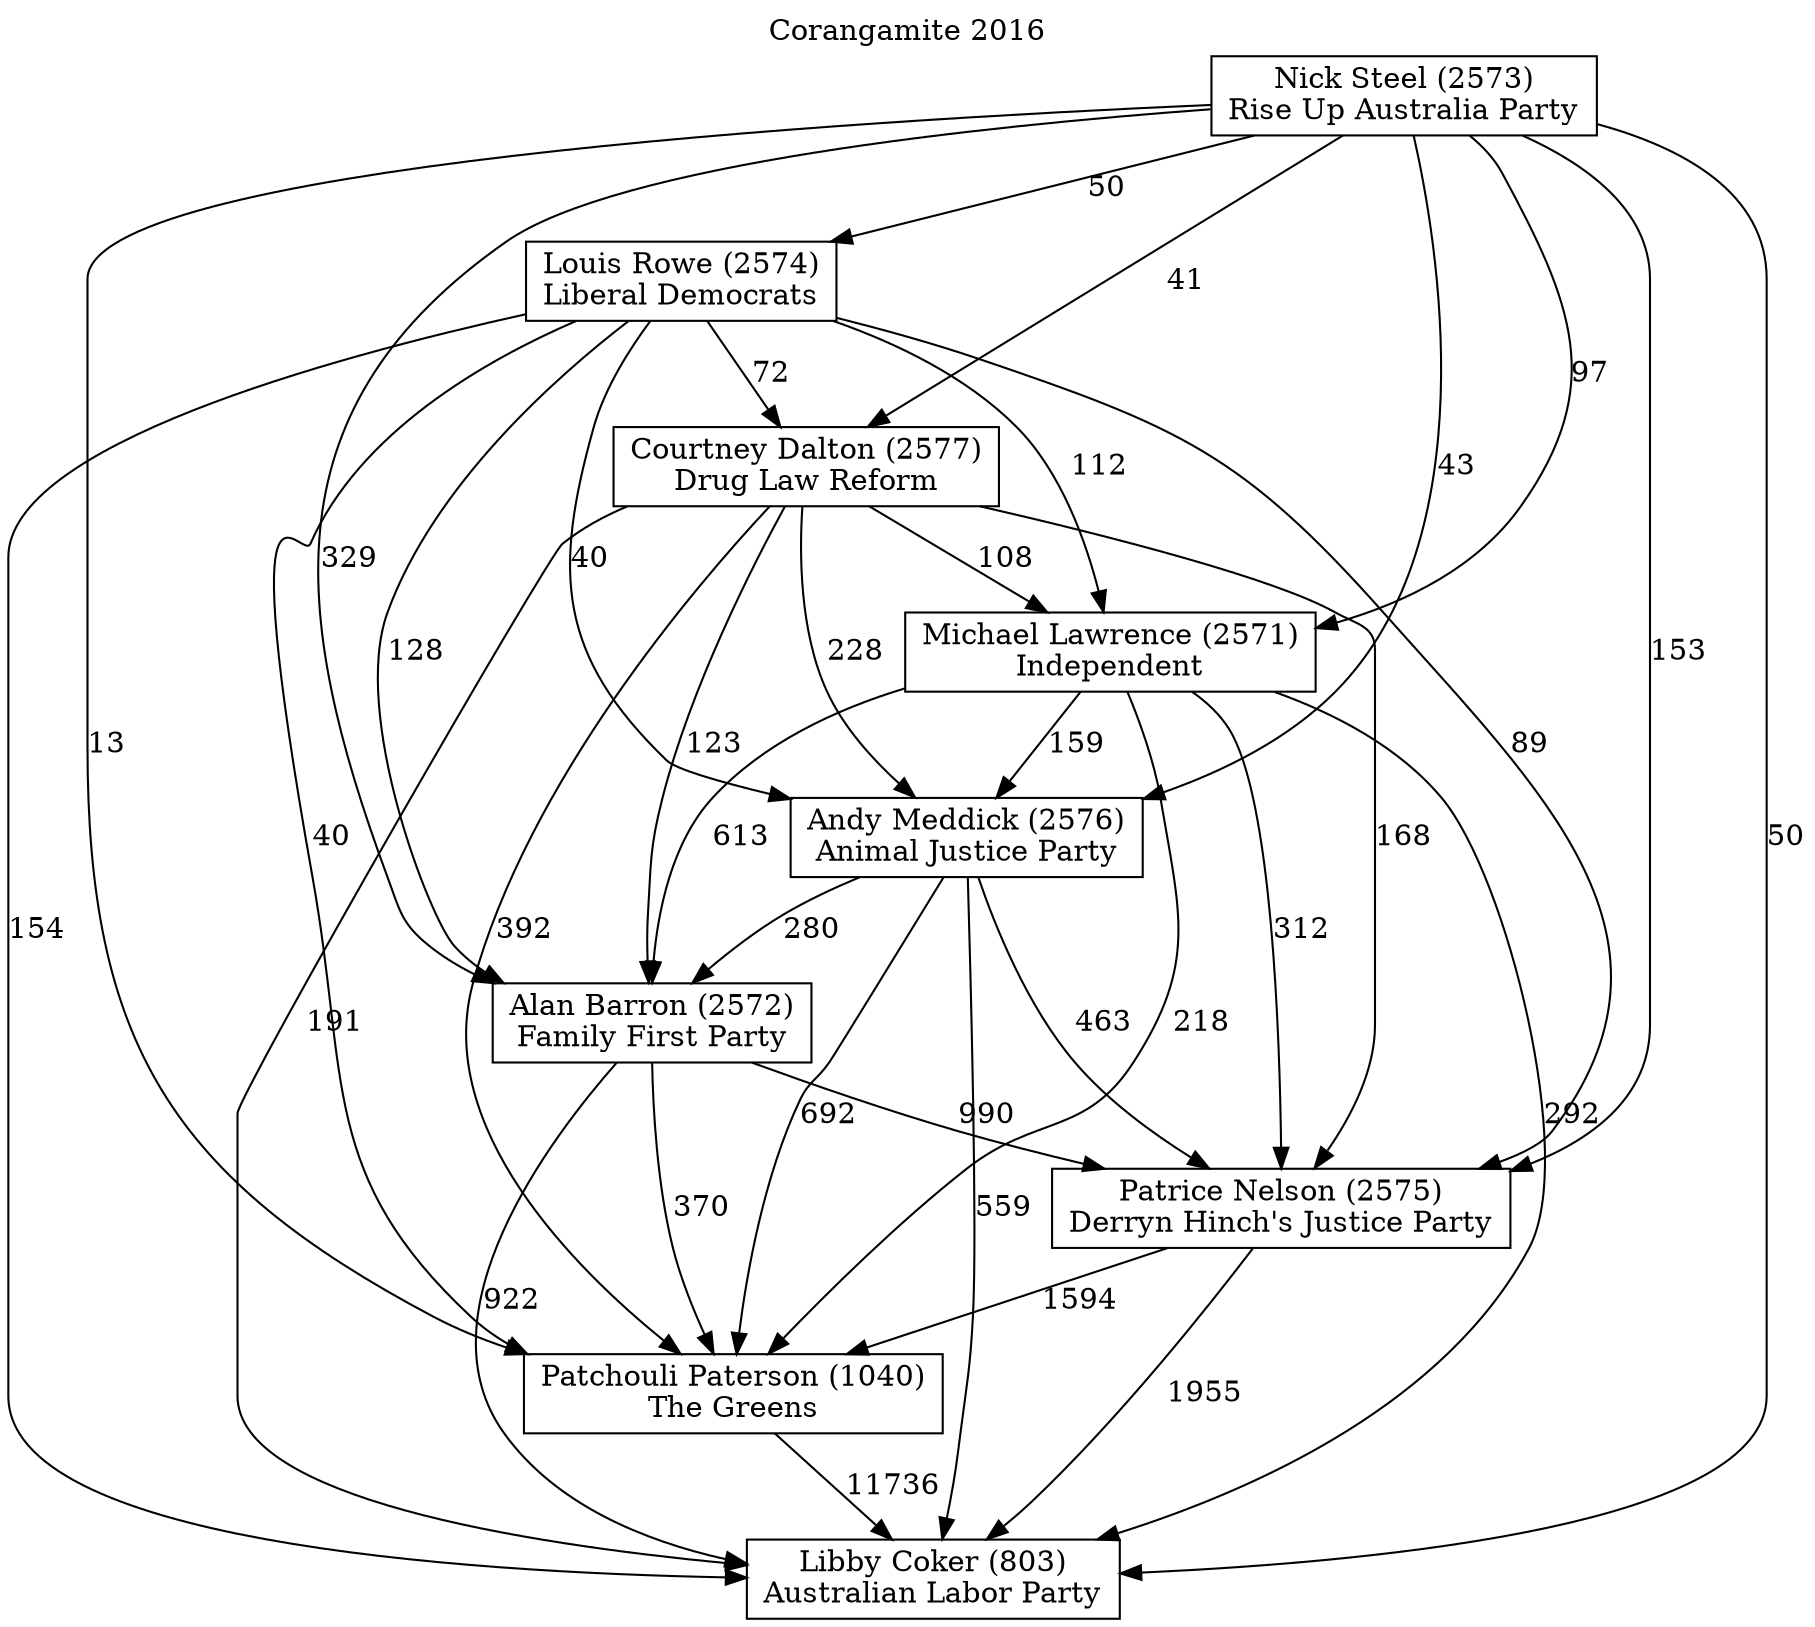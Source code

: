 // House preference flow
digraph "Libby Coker (803)_Corangamite_2016" {
	graph [label="Corangamite 2016" labelloc=t mclimit=10]
	node [shape=box]
	"Alan Barron (2572)" [label="Alan Barron (2572)
Family First Party"]
	"Andy Meddick (2576)" [label="Andy Meddick (2576)
Animal Justice Party"]
	"Courtney Dalton (2577)" [label="Courtney Dalton (2577)
Drug Law Reform"]
	"Libby Coker (803)" [label="Libby Coker (803)
Australian Labor Party"]
	"Louis Rowe (2574)" [label="Louis Rowe (2574)
Liberal Democrats"]
	"Michael Lawrence (2571)" [label="Michael Lawrence (2571)
Independent"]
	"Nick Steel (2573)" [label="Nick Steel (2573)
Rise Up Australia Party"]
	"Patchouli Paterson (1040)" [label="Patchouli Paterson (1040)
The Greens"]
	"Patrice Nelson (2575)" [label="Patrice Nelson (2575)
Derryn Hinch's Justice Party"]
	"Alan Barron (2572)" -> "Libby Coker (803)" [label=922]
	"Alan Barron (2572)" -> "Patchouli Paterson (1040)" [label=370]
	"Alan Barron (2572)" -> "Patrice Nelson (2575)" [label=990]
	"Andy Meddick (2576)" -> "Alan Barron (2572)" [label=280]
	"Andy Meddick (2576)" -> "Libby Coker (803)" [label=559]
	"Andy Meddick (2576)" -> "Patchouli Paterson (1040)" [label=692]
	"Andy Meddick (2576)" -> "Patrice Nelson (2575)" [label=463]
	"Courtney Dalton (2577)" -> "Alan Barron (2572)" [label=123]
	"Courtney Dalton (2577)" -> "Andy Meddick (2576)" [label=228]
	"Courtney Dalton (2577)" -> "Libby Coker (803)" [label=191]
	"Courtney Dalton (2577)" -> "Michael Lawrence (2571)" [label=108]
	"Courtney Dalton (2577)" -> "Patchouli Paterson (1040)" [label=392]
	"Courtney Dalton (2577)" -> "Patrice Nelson (2575)" [label=168]
	"Louis Rowe (2574)" -> "Alan Barron (2572)" [label=128]
	"Louis Rowe (2574)" -> "Andy Meddick (2576)" [label=40]
	"Louis Rowe (2574)" -> "Courtney Dalton (2577)" [label=72]
	"Louis Rowe (2574)" -> "Libby Coker (803)" [label=154]
	"Louis Rowe (2574)" -> "Michael Lawrence (2571)" [label=112]
	"Louis Rowe (2574)" -> "Patchouli Paterson (1040)" [label=40]
	"Louis Rowe (2574)" -> "Patrice Nelson (2575)" [label=89]
	"Michael Lawrence (2571)" -> "Alan Barron (2572)" [label=613]
	"Michael Lawrence (2571)" -> "Andy Meddick (2576)" [label=159]
	"Michael Lawrence (2571)" -> "Libby Coker (803)" [label=292]
	"Michael Lawrence (2571)" -> "Patchouli Paterson (1040)" [label=218]
	"Michael Lawrence (2571)" -> "Patrice Nelson (2575)" [label=312]
	"Nick Steel (2573)" -> "Alan Barron (2572)" [label=329]
	"Nick Steel (2573)" -> "Andy Meddick (2576)" [label=43]
	"Nick Steel (2573)" -> "Courtney Dalton (2577)" [label=41]
	"Nick Steel (2573)" -> "Libby Coker (803)" [label=50]
	"Nick Steel (2573)" -> "Louis Rowe (2574)" [label=50]
	"Nick Steel (2573)" -> "Michael Lawrence (2571)" [label=97]
	"Nick Steel (2573)" -> "Patchouli Paterson (1040)" [label=13]
	"Nick Steel (2573)" -> "Patrice Nelson (2575)" [label=153]
	"Patchouli Paterson (1040)" -> "Libby Coker (803)" [label=11736]
	"Patrice Nelson (2575)" -> "Libby Coker (803)" [label=1955]
	"Patrice Nelson (2575)" -> "Patchouli Paterson (1040)" [label=1594]
}
